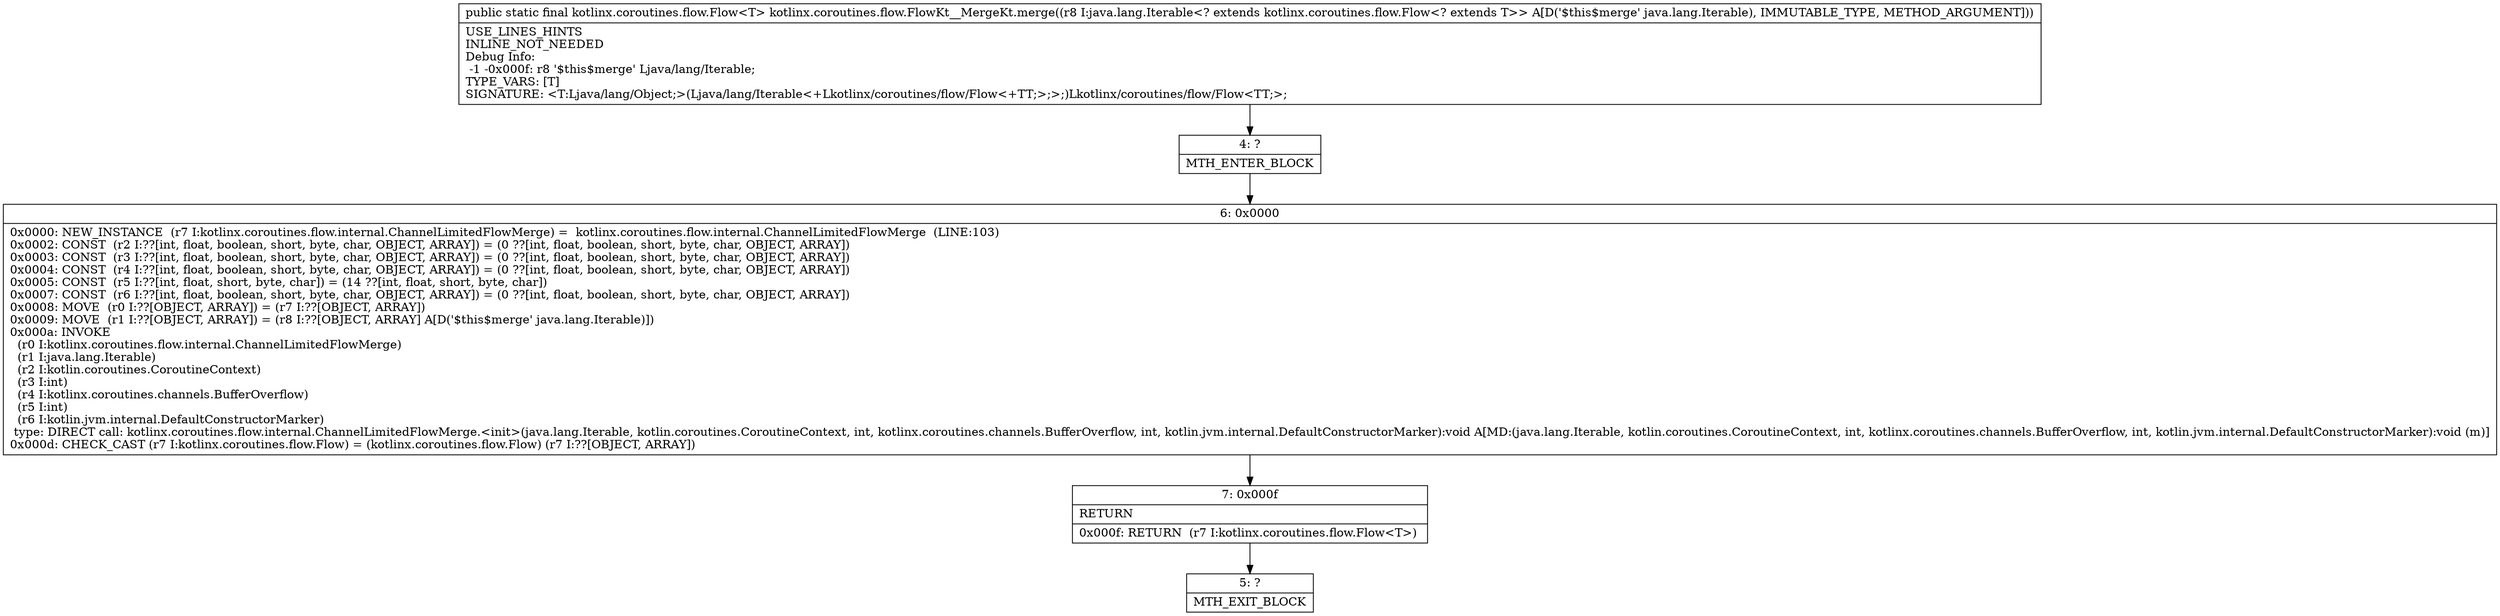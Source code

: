digraph "CFG forkotlinx.coroutines.flow.FlowKt__MergeKt.merge(Ljava\/lang\/Iterable;)Lkotlinx\/coroutines\/flow\/Flow;" {
Node_4 [shape=record,label="{4\:\ ?|MTH_ENTER_BLOCK\l}"];
Node_6 [shape=record,label="{6\:\ 0x0000|0x0000: NEW_INSTANCE  (r7 I:kotlinx.coroutines.flow.internal.ChannelLimitedFlowMerge) =  kotlinx.coroutines.flow.internal.ChannelLimitedFlowMerge  (LINE:103)\l0x0002: CONST  (r2 I:??[int, float, boolean, short, byte, char, OBJECT, ARRAY]) = (0 ??[int, float, boolean, short, byte, char, OBJECT, ARRAY]) \l0x0003: CONST  (r3 I:??[int, float, boolean, short, byte, char, OBJECT, ARRAY]) = (0 ??[int, float, boolean, short, byte, char, OBJECT, ARRAY]) \l0x0004: CONST  (r4 I:??[int, float, boolean, short, byte, char, OBJECT, ARRAY]) = (0 ??[int, float, boolean, short, byte, char, OBJECT, ARRAY]) \l0x0005: CONST  (r5 I:??[int, float, short, byte, char]) = (14 ??[int, float, short, byte, char]) \l0x0007: CONST  (r6 I:??[int, float, boolean, short, byte, char, OBJECT, ARRAY]) = (0 ??[int, float, boolean, short, byte, char, OBJECT, ARRAY]) \l0x0008: MOVE  (r0 I:??[OBJECT, ARRAY]) = (r7 I:??[OBJECT, ARRAY]) \l0x0009: MOVE  (r1 I:??[OBJECT, ARRAY]) = (r8 I:??[OBJECT, ARRAY] A[D('$this$merge' java.lang.Iterable)]) \l0x000a: INVOKE  \l  (r0 I:kotlinx.coroutines.flow.internal.ChannelLimitedFlowMerge)\l  (r1 I:java.lang.Iterable)\l  (r2 I:kotlin.coroutines.CoroutineContext)\l  (r3 I:int)\l  (r4 I:kotlinx.coroutines.channels.BufferOverflow)\l  (r5 I:int)\l  (r6 I:kotlin.jvm.internal.DefaultConstructorMarker)\l type: DIRECT call: kotlinx.coroutines.flow.internal.ChannelLimitedFlowMerge.\<init\>(java.lang.Iterable, kotlin.coroutines.CoroutineContext, int, kotlinx.coroutines.channels.BufferOverflow, int, kotlin.jvm.internal.DefaultConstructorMarker):void A[MD:(java.lang.Iterable, kotlin.coroutines.CoroutineContext, int, kotlinx.coroutines.channels.BufferOverflow, int, kotlin.jvm.internal.DefaultConstructorMarker):void (m)]\l0x000d: CHECK_CAST (r7 I:kotlinx.coroutines.flow.Flow) = (kotlinx.coroutines.flow.Flow) (r7 I:??[OBJECT, ARRAY]) \l}"];
Node_7 [shape=record,label="{7\:\ 0x000f|RETURN\l|0x000f: RETURN  (r7 I:kotlinx.coroutines.flow.Flow\<T\>) \l}"];
Node_5 [shape=record,label="{5\:\ ?|MTH_EXIT_BLOCK\l}"];
MethodNode[shape=record,label="{public static final kotlinx.coroutines.flow.Flow\<T\> kotlinx.coroutines.flow.FlowKt__MergeKt.merge((r8 I:java.lang.Iterable\<? extends kotlinx.coroutines.flow.Flow\<? extends T\>\> A[D('$this$merge' java.lang.Iterable), IMMUTABLE_TYPE, METHOD_ARGUMENT]))  | USE_LINES_HINTS\lINLINE_NOT_NEEDED\lDebug Info:\l  \-1 \-0x000f: r8 '$this$merge' Ljava\/lang\/Iterable;\lTYPE_VARS: [T]\lSIGNATURE: \<T:Ljava\/lang\/Object;\>(Ljava\/lang\/Iterable\<+Lkotlinx\/coroutines\/flow\/Flow\<+TT;\>;\>;)Lkotlinx\/coroutines\/flow\/Flow\<TT;\>;\l}"];
MethodNode -> Node_4;Node_4 -> Node_6;
Node_6 -> Node_7;
Node_7 -> Node_5;
}

